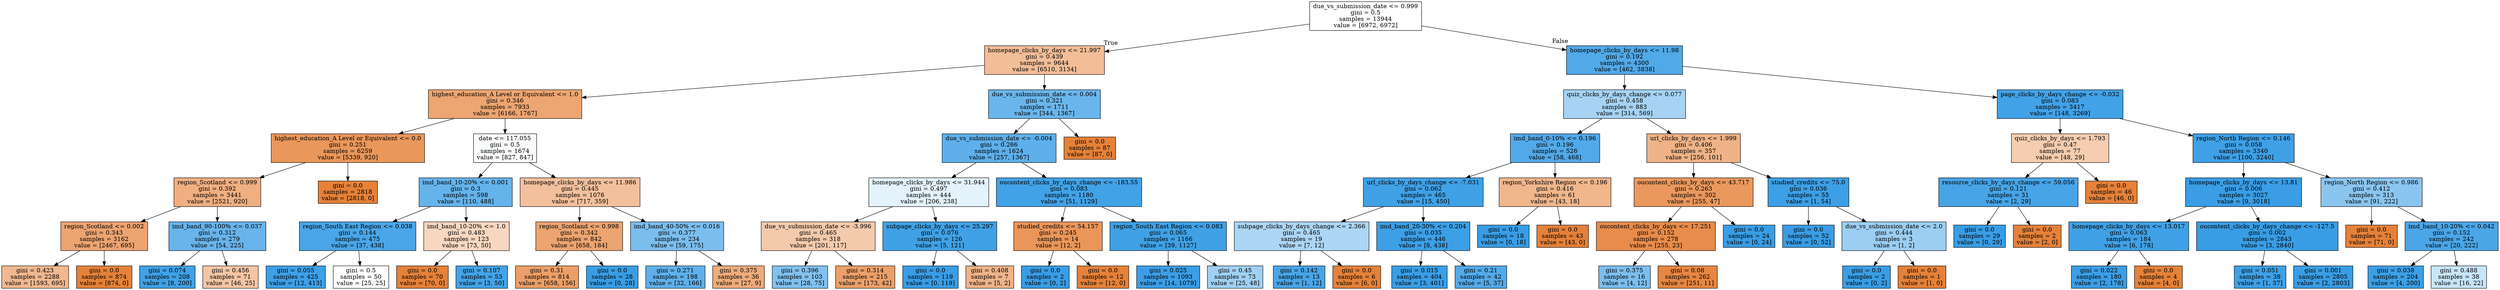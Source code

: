 digraph Tree {
node [shape=box, style="filled", color="black"] ;
0 [label="due_vs_submission_date <= 0.999\ngini = 0.5\nsamples = 13944\nvalue = [6972, 6972]", fillcolor="#e5813900"] ;
1 [label="homepage_clicks_by_days <= 21.997\ngini = 0.439\nsamples = 9644\nvalue = [6510, 3134]", fillcolor="#e5813984"] ;
0 -> 1 [labeldistance=2.5, labelangle=45, headlabel="True"] ;
2 [label="highest_education_A Level or Equivalent <= 1.0\ngini = 0.346\nsamples = 7933\nvalue = [6166, 1767]", fillcolor="#e58139b6"] ;
1 -> 2 ;
3 [label="highest_education_A Level or Equivalent <= 0.0\ngini = 0.251\nsamples = 6259\nvalue = [5339, 920]", fillcolor="#e58139d3"] ;
2 -> 3 ;
4 [label="region_Scotland <= 0.999\ngini = 0.392\nsamples = 3441\nvalue = [2521, 920]", fillcolor="#e58139a2"] ;
3 -> 4 ;
5 [label="region_Scotland <= 0.002\ngini = 0.343\nsamples = 3162\nvalue = [2467, 695]", fillcolor="#e58139b7"] ;
4 -> 5 ;
6 [label="gini = 0.423\nsamples = 2288\nvalue = [1593, 695]", fillcolor="#e5813990"] ;
5 -> 6 ;
7 [label="gini = 0.0\nsamples = 874\nvalue = [874, 0]", fillcolor="#e58139ff"] ;
5 -> 7 ;
8 [label="imd_band_90-100% <= 0.037\ngini = 0.312\nsamples = 279\nvalue = [54, 225]", fillcolor="#399de5c2"] ;
4 -> 8 ;
9 [label="gini = 0.074\nsamples = 208\nvalue = [8, 200]", fillcolor="#399de5f5"] ;
8 -> 9 ;
10 [label="gini = 0.456\nsamples = 71\nvalue = [46, 25]", fillcolor="#e5813974"] ;
8 -> 10 ;
11 [label="gini = 0.0\nsamples = 2818\nvalue = [2818, 0]", fillcolor="#e58139ff"] ;
3 -> 11 ;
12 [label="date <= 117.055\ngini = 0.5\nsamples = 1674\nvalue = [827, 847]", fillcolor="#399de506"] ;
2 -> 12 ;
13 [label="imd_band_10-20% <= 0.001\ngini = 0.3\nsamples = 598\nvalue = [110, 488]", fillcolor="#399de5c6"] ;
12 -> 13 ;
14 [label="region_South East Region <= 0.038\ngini = 0.144\nsamples = 475\nvalue = [37, 438]", fillcolor="#399de5e9"] ;
13 -> 14 ;
15 [label="gini = 0.055\nsamples = 425\nvalue = [12, 413]", fillcolor="#399de5f8"] ;
14 -> 15 ;
16 [label="gini = 0.5\nsamples = 50\nvalue = [25, 25]", fillcolor="#e5813900"] ;
14 -> 16 ;
17 [label="imd_band_10-20% <= 1.0\ngini = 0.483\nsamples = 123\nvalue = [73, 50]", fillcolor="#e5813950"] ;
13 -> 17 ;
18 [label="gini = 0.0\nsamples = 70\nvalue = [70, 0]", fillcolor="#e58139ff"] ;
17 -> 18 ;
19 [label="gini = 0.107\nsamples = 53\nvalue = [3, 50]", fillcolor="#399de5f0"] ;
17 -> 19 ;
20 [label="homepage_clicks_by_days <= 11.986\ngini = 0.445\nsamples = 1076\nvalue = [717, 359]", fillcolor="#e581397f"] ;
12 -> 20 ;
21 [label="region_Scotland <= 0.998\ngini = 0.342\nsamples = 842\nvalue = [658, 184]", fillcolor="#e58139b8"] ;
20 -> 21 ;
22 [label="gini = 0.31\nsamples = 814\nvalue = [658, 156]", fillcolor="#e58139c3"] ;
21 -> 22 ;
23 [label="gini = 0.0\nsamples = 28\nvalue = [0, 28]", fillcolor="#399de5ff"] ;
21 -> 23 ;
24 [label="imd_band_40-50% <= 0.016\ngini = 0.377\nsamples = 234\nvalue = [59, 175]", fillcolor="#399de5a9"] ;
20 -> 24 ;
25 [label="gini = 0.271\nsamples = 198\nvalue = [32, 166]", fillcolor="#399de5ce"] ;
24 -> 25 ;
26 [label="gini = 0.375\nsamples = 36\nvalue = [27, 9]", fillcolor="#e58139aa"] ;
24 -> 26 ;
27 [label="due_vs_submission_date <= 0.004\ngini = 0.321\nsamples = 1711\nvalue = [344, 1367]", fillcolor="#399de5bf"] ;
1 -> 27 ;
28 [label="due_vs_submission_date <= -0.004\ngini = 0.266\nsamples = 1624\nvalue = [257, 1367]", fillcolor="#399de5cf"] ;
27 -> 28 ;
29 [label="homepage_clicks_by_days <= 31.944\ngini = 0.497\nsamples = 444\nvalue = [206, 238]", fillcolor="#399de522"] ;
28 -> 29 ;
30 [label="due_vs_submission_date <= -3.996\ngini = 0.465\nsamples = 318\nvalue = [201, 117]", fillcolor="#e581396b"] ;
29 -> 30 ;
31 [label="gini = 0.396\nsamples = 103\nvalue = [28, 75]", fillcolor="#399de5a0"] ;
30 -> 31 ;
32 [label="gini = 0.314\nsamples = 215\nvalue = [173, 42]", fillcolor="#e58139c1"] ;
30 -> 32 ;
33 [label="subpage_clicks_by_days <= 25.297\ngini = 0.076\nsamples = 126\nvalue = [5, 121]", fillcolor="#399de5f4"] ;
29 -> 33 ;
34 [label="gini = 0.0\nsamples = 119\nvalue = [0, 119]", fillcolor="#399de5ff"] ;
33 -> 34 ;
35 [label="gini = 0.408\nsamples = 7\nvalue = [5, 2]", fillcolor="#e5813999"] ;
33 -> 35 ;
36 [label="oucontent_clicks_by_days_change <= -183.55\ngini = 0.083\nsamples = 1180\nvalue = [51, 1129]", fillcolor="#399de5f3"] ;
28 -> 36 ;
37 [label="studied_credits <= 54.157\ngini = 0.245\nsamples = 14\nvalue = [12, 2]", fillcolor="#e58139d4"] ;
36 -> 37 ;
38 [label="gini = 0.0\nsamples = 2\nvalue = [0, 2]", fillcolor="#399de5ff"] ;
37 -> 38 ;
39 [label="gini = 0.0\nsamples = 12\nvalue = [12, 0]", fillcolor="#e58139ff"] ;
37 -> 39 ;
40 [label="region_South East Region <= 0.083\ngini = 0.065\nsamples = 1166\nvalue = [39, 1127]", fillcolor="#399de5f6"] ;
36 -> 40 ;
41 [label="gini = 0.025\nsamples = 1093\nvalue = [14, 1079]", fillcolor="#399de5fc"] ;
40 -> 41 ;
42 [label="gini = 0.45\nsamples = 73\nvalue = [25, 48]", fillcolor="#399de57a"] ;
40 -> 42 ;
43 [label="gini = 0.0\nsamples = 87\nvalue = [87, 0]", fillcolor="#e58139ff"] ;
27 -> 43 ;
44 [label="homepage_clicks_by_days <= 11.98\ngini = 0.192\nsamples = 4300\nvalue = [462, 3838]", fillcolor="#399de5e0"] ;
0 -> 44 [labeldistance=2.5, labelangle=-45, headlabel="False"] ;
45 [label="quiz_clicks_by_days_change <= 0.077\ngini = 0.458\nsamples = 883\nvalue = [314, 569]", fillcolor="#399de572"] ;
44 -> 45 ;
46 [label="imd_band_0-10% <= 0.196\ngini = 0.196\nsamples = 526\nvalue = [58, 468]", fillcolor="#399de5df"] ;
45 -> 46 ;
47 [label="url_clicks_by_days_change <= -7.031\ngini = 0.062\nsamples = 465\nvalue = [15, 450]", fillcolor="#399de5f6"] ;
46 -> 47 ;
48 [label="subpage_clicks_by_days_change <= 2.366\ngini = 0.465\nsamples = 19\nvalue = [7, 12]", fillcolor="#399de56a"] ;
47 -> 48 ;
49 [label="gini = 0.142\nsamples = 13\nvalue = [1, 12]", fillcolor="#399de5ea"] ;
48 -> 49 ;
50 [label="gini = 0.0\nsamples = 6\nvalue = [6, 0]", fillcolor="#e58139ff"] ;
48 -> 50 ;
51 [label="imd_band_20-30% <= 0.204\ngini = 0.035\nsamples = 446\nvalue = [8, 438]", fillcolor="#399de5fa"] ;
47 -> 51 ;
52 [label="gini = 0.015\nsamples = 404\nvalue = [3, 401]", fillcolor="#399de5fd"] ;
51 -> 52 ;
53 [label="gini = 0.21\nsamples = 42\nvalue = [5, 37]", fillcolor="#399de5dd"] ;
51 -> 53 ;
54 [label="region_Yorkshire Region <= 0.196\ngini = 0.416\nsamples = 61\nvalue = [43, 18]", fillcolor="#e5813994"] ;
46 -> 54 ;
55 [label="gini = 0.0\nsamples = 18\nvalue = [0, 18]", fillcolor="#399de5ff"] ;
54 -> 55 ;
56 [label="gini = 0.0\nsamples = 43\nvalue = [43, 0]", fillcolor="#e58139ff"] ;
54 -> 56 ;
57 [label="url_clicks_by_days <= 1.999\ngini = 0.406\nsamples = 357\nvalue = [256, 101]", fillcolor="#e581399a"] ;
45 -> 57 ;
58 [label="oucontent_clicks_by_days <= 43.717\ngini = 0.263\nsamples = 302\nvalue = [255, 47]", fillcolor="#e58139d0"] ;
57 -> 58 ;
59 [label="oucontent_clicks_by_days <= 17.251\ngini = 0.152\nsamples = 278\nvalue = [255, 23]", fillcolor="#e58139e8"] ;
58 -> 59 ;
60 [label="gini = 0.375\nsamples = 16\nvalue = [4, 12]", fillcolor="#399de5aa"] ;
59 -> 60 ;
61 [label="gini = 0.08\nsamples = 262\nvalue = [251, 11]", fillcolor="#e58139f4"] ;
59 -> 61 ;
62 [label="gini = 0.0\nsamples = 24\nvalue = [0, 24]", fillcolor="#399de5ff"] ;
58 -> 62 ;
63 [label="studied_credits <= 75.0\ngini = 0.036\nsamples = 55\nvalue = [1, 54]", fillcolor="#399de5fa"] ;
57 -> 63 ;
64 [label="gini = 0.0\nsamples = 52\nvalue = [0, 52]", fillcolor="#399de5ff"] ;
63 -> 64 ;
65 [label="due_vs_submission_date <= 2.0\ngini = 0.444\nsamples = 3\nvalue = [1, 2]", fillcolor="#399de57f"] ;
63 -> 65 ;
66 [label="gini = 0.0\nsamples = 2\nvalue = [0, 2]", fillcolor="#399de5ff"] ;
65 -> 66 ;
67 [label="gini = 0.0\nsamples = 1\nvalue = [1, 0]", fillcolor="#e58139ff"] ;
65 -> 67 ;
68 [label="page_clicks_by_days_change <= -0.032\ngini = 0.083\nsamples = 3417\nvalue = [148, 3269]", fillcolor="#399de5f3"] ;
44 -> 68 ;
69 [label="quiz_clicks_by_days <= 1.793\ngini = 0.47\nsamples = 77\nvalue = [48, 29]", fillcolor="#e5813965"] ;
68 -> 69 ;
70 [label="resource_clicks_by_days_change <= 59.056\ngini = 0.121\nsamples = 31\nvalue = [2, 29]", fillcolor="#399de5ed"] ;
69 -> 70 ;
71 [label="gini = 0.0\nsamples = 29\nvalue = [0, 29]", fillcolor="#399de5ff"] ;
70 -> 71 ;
72 [label="gini = 0.0\nsamples = 2\nvalue = [2, 0]", fillcolor="#e58139ff"] ;
70 -> 72 ;
73 [label="gini = 0.0\nsamples = 46\nvalue = [46, 0]", fillcolor="#e58139ff"] ;
69 -> 73 ;
74 [label="region_North Region <= 0.146\ngini = 0.058\nsamples = 3340\nvalue = [100, 3240]", fillcolor="#399de5f7"] ;
68 -> 74 ;
75 [label="homepage_clicks_by_days <= 13.81\ngini = 0.006\nsamples = 3027\nvalue = [9, 3018]", fillcolor="#399de5fe"] ;
74 -> 75 ;
76 [label="homepage_clicks_by_days <= 13.017\ngini = 0.063\nsamples = 184\nvalue = [6, 178]", fillcolor="#399de5f6"] ;
75 -> 76 ;
77 [label="gini = 0.022\nsamples = 180\nvalue = [2, 178]", fillcolor="#399de5fc"] ;
76 -> 77 ;
78 [label="gini = 0.0\nsamples = 4\nvalue = [4, 0]", fillcolor="#e58139ff"] ;
76 -> 78 ;
79 [label="oucontent_clicks_by_days_change <= -127.5\ngini = 0.002\nsamples = 2843\nvalue = [3, 2840]", fillcolor="#399de5ff"] ;
75 -> 79 ;
80 [label="gini = 0.051\nsamples = 38\nvalue = [1, 37]", fillcolor="#399de5f8"] ;
79 -> 80 ;
81 [label="gini = 0.001\nsamples = 2805\nvalue = [2, 2803]", fillcolor="#399de5ff"] ;
79 -> 81 ;
82 [label="region_North Region <= 0.986\ngini = 0.412\nsamples = 313\nvalue = [91, 222]", fillcolor="#399de596"] ;
74 -> 82 ;
83 [label="gini = 0.0\nsamples = 71\nvalue = [71, 0]", fillcolor="#e58139ff"] ;
82 -> 83 ;
84 [label="imd_band_10-20% <= 0.042\ngini = 0.152\nsamples = 242\nvalue = [20, 222]", fillcolor="#399de5e8"] ;
82 -> 84 ;
85 [label="gini = 0.038\nsamples = 204\nvalue = [4, 200]", fillcolor="#399de5fa"] ;
84 -> 85 ;
86 [label="gini = 0.488\nsamples = 38\nvalue = [16, 22]", fillcolor="#399de546"] ;
84 -> 86 ;
}